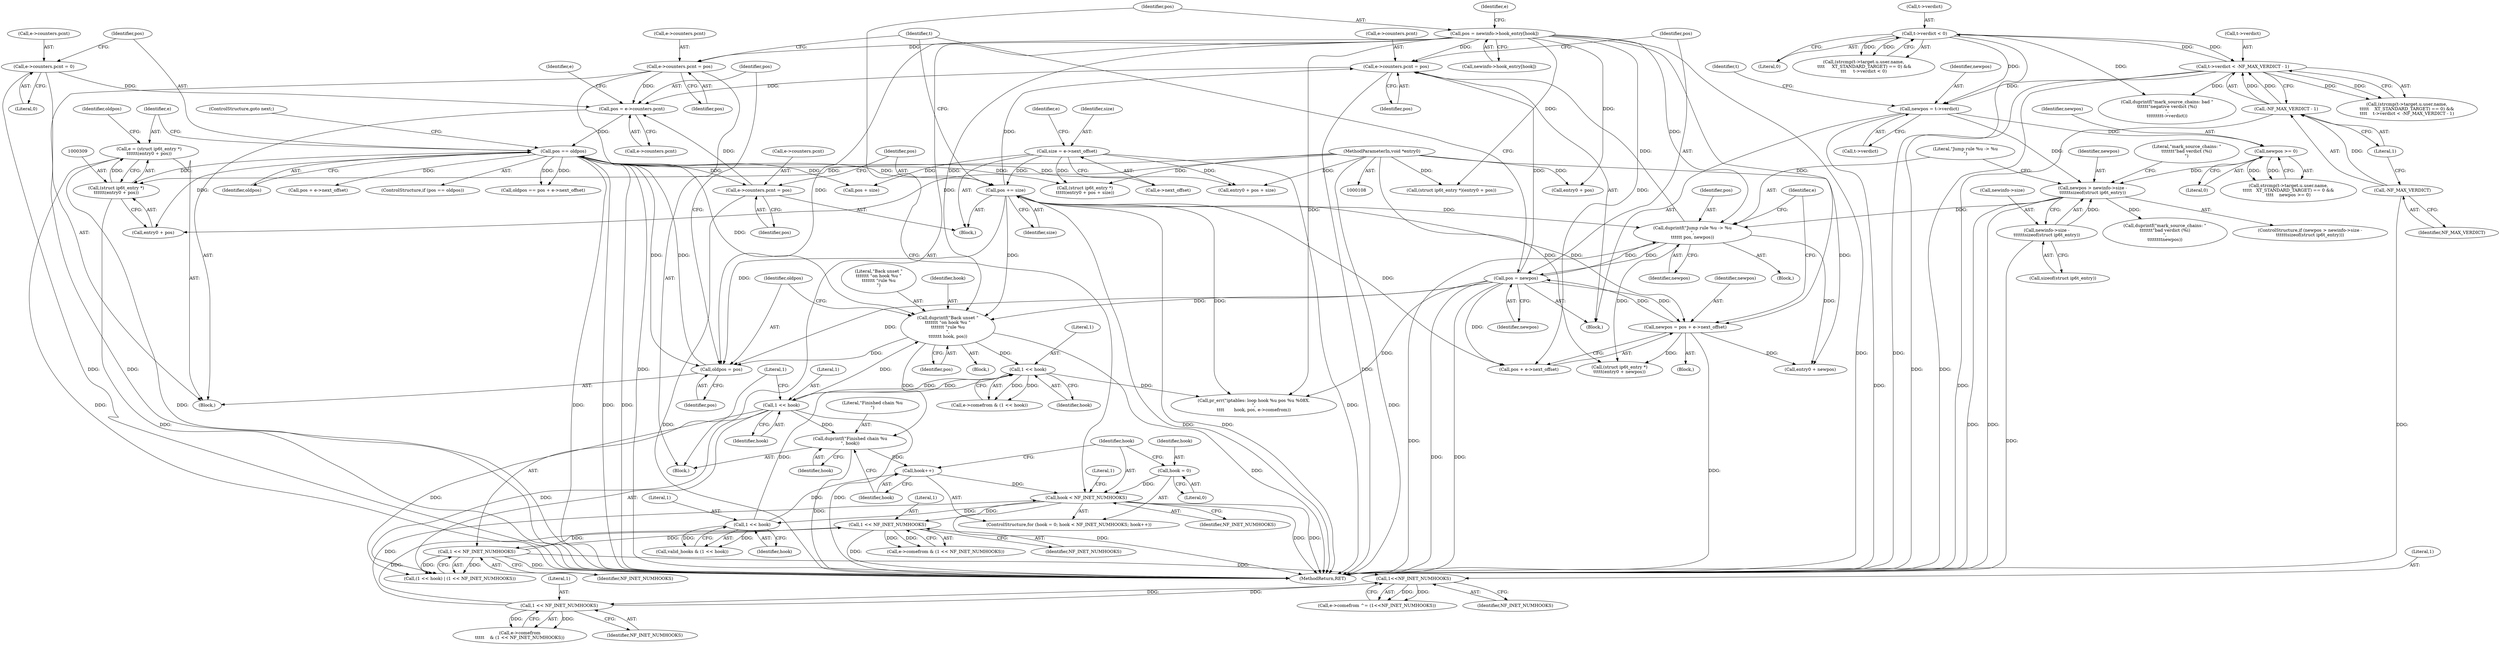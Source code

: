digraph "0_linux_54d83fc74aa9ec72794373cb47432c5f7fb1a309_11@integer" {
"1000306" [label="(Call,e = (struct ip6t_entry *)\n\t\t\t\t\t\t(entry0 + pos))"];
"1000308" [label="(Call,(struct ip6t_entry *)\n\t\t\t\t\t\t(entry0 + pos))"];
"1000111" [label="(MethodParameterIn,void *entry0)"];
"1000302" [label="(Call,pos == oldpos)"];
"1000287" [label="(Call,pos = e->counters.pcnt)"];
"1000406" [label="(Call,e->counters.pcnt = pos)"];
"1000386" [label="(Call,duprintf(\"Jump rule %u -> %u\n\",\n\t\t\t\t\t\t pos, newpos))"];
"1000413" [label="(Call,pos = newpos)"];
"1000392" [label="(Call,newpos = pos + e->next_offset)"];
"1000341" [label="(Call,pos += size)"];
"1000320" [label="(Call,size = e->next_offset)"];
"1000125" [label="(Call,pos = newinfo->hook_entry[hook])"];
"1000372" [label="(Call,newpos > newinfo->size -\n\t\t\t\t\t\tsizeof(struct ip6t_entry))"];
"1000367" [label="(Call,newpos >= 0)"];
"1000347" [label="(Call,newpos = t->verdict)"];
"1000222" [label="(Call,t->verdict < 0)"];
"1000246" [label="(Call,t->verdict < -NF_MAX_VERDICT - 1)"];
"1000250" [label="(Call,-NF_MAX_VERDICT - 1)"];
"1000251" [label="(Call,-NF_MAX_VERDICT)"];
"1000374" [label="(Call,newinfo->size -\n\t\t\t\t\t\tsizeof(struct ip6t_entry))"];
"1000148" [label="(Call,e->counters.pcnt = pos)"];
"1000294" [label="(Call,e->counters.pcnt = 0)"];
"1000334" [label="(Call,e->counters.pcnt = pos)"];
"1000284" [label="(Call,oldpos = pos)"];
"1000280" [label="(Call,duprintf(\"Back unset \"\n\t\t\t\t\t\t\t \"on hook %u \"\n\t\t\t\t\t\t\t \"rule %u\n\",\n\t\t\t\t\t\t\t hook, pos))"];
"1000197" [label="(Call,1 << hook)"];
"1000171" [label="(Call,1 << hook)"];
"1000144" [label="(Call,1 << hook)"];
"1000118" [label="(Call,hook < NF_INET_NUMHOOKS)"];
"1000121" [label="(Call,hook++)"];
"1000417" [label="(Call,duprintf(\"Finished chain %u\n\", hook))"];
"1000115" [label="(Call,hook = 0)"];
"1000276" [label="(Call,1 << NF_INET_NUMHOOKS)"];
"1000268" [label="(Call,1<<NF_INET_NUMHOOKS)"];
"1000200" [label="(Call,1 << NF_INET_NUMHOOKS)"];
"1000179" [label="(Call,1 << NF_INET_NUMHOOKS)"];
"1000123" [label="(Block,)"];
"1000167" [label="(Call,e->comefrom & (1 << hook))"];
"1000183" [label="(Call,pr_err(\"iptables: loop hook %u pos %u %08X.\n\",\n\t\t\t\t       hook, pos, e->comefrom))"];
"1000173" [label="(Identifier,hook)"];
"1000179" [label="(Call,1 << NF_INET_NUMHOOKS)"];
"1000223" [label="(Call,t->verdict)"];
"1000137" [label="(Call,entry0 + pos)"];
"1000159" [label="(Identifier,t)"];
"1000307" [label="(Identifier,e)"];
"1000343" [label="(Identifier,size)"];
"1000340" [label="(Identifier,pos)"];
"1000302" [label="(Call,pos == oldpos)"];
"1000272" [label="(Call,e->comefrom\n\t\t\t\t\t    & (1 << NF_INET_NUMHOOKS))"];
"1000378" [label="(Call,sizeof(struct ip6t_entry))"];
"1000345" [label="(Block,)"];
"1000196" [label="(Call,(1 << hook) | (1 << NF_INET_NUMHOOKS))"];
"1000417" [label="(Call,duprintf(\"Finished chain %u\n\", hook))"];
"1000400" [label="(Identifier,e)"];
"1000304" [label="(Identifier,oldpos)"];
"1000407" [label="(Call,e->counters.pcnt)"];
"1000287" [label="(Call,pos = e->counters.pcnt)"];
"1000334" [label="(Call,e->counters.pcnt = pos)"];
"1000371" [label="(ControlStructure,if (newpos > newinfo->size -\n\t\t\t\t\t\tsizeof(struct ip6t_entry)))"];
"1000406" [label="(Call,e->counters.pcnt = pos)"];
"1000144" [label="(Call,1 << hook)"];
"1000348" [label="(Identifier,newpos)"];
"1000373" [label="(Identifier,newpos)"];
"1000335" [label="(Call,e->counters.pcnt)"];
"1000268" [label="(Call,1<<NF_INET_NUMHOOKS)"];
"1000263" [label="(Block,)"];
"1000199" [label="(Identifier,hook)"];
"1000306" [label="(Call,e = (struct ip6t_entry *)\n\t\t\t\t\t\t(entry0 + pos))"];
"1000393" [label="(Identifier,newpos)"];
"1000280" [label="(Call,duprintf(\"Back unset \"\n\t\t\t\t\t\t\t \"on hook %u \"\n\t\t\t\t\t\t\t \"rule %u\n\",\n\t\t\t\t\t\t\t hook, pos))"];
"1000288" [label="(Identifier,pos)"];
"1000281" [label="(Literal,\"Back unset \"\n\t\t\t\t\t\t\t \"on hook %u \"\n\t\t\t\t\t\t\t \"rule %u\n\")"];
"1000413" [label="(Call,pos = newpos)"];
"1000226" [label="(Literal,0)"];
"1000391" [label="(Block,)"];
"1000117" [label="(Literal,0)"];
"1000276" [label="(Call,1 << NF_INET_NUMHOOKS)"];
"1000285" [label="(Identifier,oldpos)"];
"1000120" [label="(Identifier,NF_INET_NUMHOOKS)"];
"1000175" [label="(Call,e->comefrom & (1 << NF_INET_NUMHOOKS))"];
"1000171" [label="(Call,1 << hook)"];
"1000320" [label="(Call,size = e->next_offset)"];
"1000181" [label="(Identifier,NF_INET_NUMHOOKS)"];
"1000322" [label="(Call,e->next_offset)"];
"1000134" [label="(Identifier,e)"];
"1000247" [label="(Call,t->verdict)"];
"1000367" [label="(Call,newpos >= 0)"];
"1000126" [label="(Identifier,pos)"];
"1000421" [label="(Literal,1)"];
"1000342" [label="(Identifier,pos)"];
"1000250" [label="(Call,-NF_MAX_VERDICT - 1)"];
"1000394" [label="(Call,pos + e->next_offset)"];
"1000415" [label="(Identifier,newpos)"];
"1000202" [label="(Identifier,NF_INET_NUMHOOKS)"];
"1000305" [label="(ControlStructure,goto next;)"];
"1000403" [label="(Call,entry0 + newpos)"];
"1000381" [label="(Call,duprintf(\"mark_source_chains: \"\n\t\t\t\t\t\t\t\"bad verdict (%i)\n\",\n\t\t\t\t\t\t\t\tnewpos))"];
"1000382" [label="(Literal,\"mark_source_chains: \"\n\t\t\t\t\t\t\t\"bad verdict (%i)\n\")"];
"1000119" [label="(Identifier,hook)"];
"1000349" [label="(Call,t->verdict)"];
"1000314" [label="(Identifier,oldpos)"];
"1000295" [label="(Call,e->counters.pcnt)"];
"1000148" [label="(Call,e->counters.pcnt = pos)"];
"1000208" [label="(Call,(strcmp(t->target.u.user.name,\n \t\t\t\t     XT_STANDARD_TARGET) == 0) &&\n\t\t\t     t->verdict < 0)"];
"1000232" [label="(Call,(strcmp(t->target.u.user.name,\n\t\t\t\t\t    XT_STANDARD_TARGET) == 0) &&\n\t\t\t\t    t->verdict < -NF_MAX_VERDICT - 1)"];
"1000370" [label="(Block,)"];
"1000270" [label="(Identifier,NF_INET_NUMHOOKS)"];
"1000353" [label="(Call,strcmp(t->target.u.user.name,\n\t\t\t\t\t   XT_STANDARD_TARGET) == 0 &&\n\t\t\t\t    newpos >= 0)"];
"1000145" [label="(Literal,1)"];
"1000269" [label="(Literal,1)"];
"1000118" [label="(Call,hook < NF_INET_NUMHOOKS)"];
"1000308" [label="(Call,(struct ip6t_entry *)\n\t\t\t\t\t\t(entry0 + pos))"];
"1000374" [label="(Call,newinfo->size -\n\t\t\t\t\t\tsizeof(struct ip6t_entry))"];
"1000201" [label="(Literal,1)"];
"1000303" [label="(Identifier,pos)"];
"1000327" [label="(Call,(struct ip6t_entry *)\n\t\t\t\t\t(entry0 + pos + size))"];
"1000135" [label="(Call,(struct ip6t_entry *)(entry0 + pos))"];
"1000412" [label="(Identifier,pos)"];
"1000392" [label="(Call,newpos = pos + e->next_offset)"];
"1000114" [label="(ControlStructure,for (hook = 0; hook < NF_INET_NUMHOOKS; hook++))"];
"1000418" [label="(Literal,\"Finished chain %u\n\")"];
"1000154" [label="(Identifier,pos)"];
"1000122" [label="(Identifier,hook)"];
"1000347" [label="(Call,newpos = t->verdict)"];
"1000246" [label="(Call,t->verdict < -NF_MAX_VERDICT - 1)"];
"1000422" [label="(MethodReturn,RET)"];
"1000372" [label="(Call,newpos > newinfo->size -\n\t\t\t\t\t\tsizeof(struct ip6t_entry))"];
"1000388" [label="(Identifier,pos)"];
"1000253" [label="(Literal,1)"];
"1000277" [label="(Literal,1)"];
"1000264" [label="(Call,e->comefrom ^= (1<<NF_INET_NUMHOOKS))"];
"1000180" [label="(Literal,1)"];
"1000297" [label="(Identifier,e)"];
"1000146" [label="(Identifier,hook)"];
"1000116" [label="(Identifier,hook)"];
"1000360" [label="(Identifier,t)"];
"1000401" [label="(Call,(struct ip6t_entry *)\n\t\t\t\t\t(entry0 + newpos))"];
"1000289" [label="(Call,e->counters.pcnt)"];
"1000389" [label="(Identifier,newpos)"];
"1000315" [label="(Call,pos + e->next_offset)"];
"1000284" [label="(Call,oldpos = pos)"];
"1000310" [label="(Call,entry0 + pos)"];
"1000111" [label="(MethodParameterIn,void *entry0)"];
"1000301" [label="(ControlStructure,if (pos == oldpos))"];
"1000283" [label="(Identifier,pos)"];
"1000172" [label="(Literal,1)"];
"1000375" [label="(Call,newinfo->size)"];
"1000369" [label="(Literal,0)"];
"1000251" [label="(Call,-NF_MAX_VERDICT)"];
"1000313" [label="(Call,oldpos == pos + e->next_offset)"];
"1000198" [label="(Literal,1)"];
"1000326" [label="(Identifier,e)"];
"1000125" [label="(Call,pos = newinfo->hook_entry[hook])"];
"1000368" [label="(Identifier,newpos)"];
"1000255" [label="(Call,duprintf(\"mark_source_chains: bad \"\n\t\t\t\t\t\t\"negative verdict (%i)\n\",\n\t\t\t\t\t\t\t\tt->verdict))"];
"1000321" [label="(Identifier,size)"];
"1000121" [label="(Call,hook++)"];
"1000115" [label="(Call,hook = 0)"];
"1000386" [label="(Call,duprintf(\"Jump rule %u -> %u\n\",\n\t\t\t\t\t\t pos, newpos))"];
"1000127" [label="(Call,newinfo->hook_entry[hook])"];
"1000279" [label="(Block,)"];
"1000329" [label="(Call,entry0 + pos + size)"];
"1000414" [label="(Identifier,pos)"];
"1000222" [label="(Call,t->verdict < 0)"];
"1000200" [label="(Call,1 << NF_INET_NUMHOOKS)"];
"1000278" [label="(Identifier,NF_INET_NUMHOOKS)"];
"1000294" [label="(Call,e->counters.pcnt = 0)"];
"1000282" [label="(Identifier,hook)"];
"1000419" [label="(Identifier,hook)"];
"1000341" [label="(Call,pos += size)"];
"1000228" [label="(Block,)"];
"1000149" [label="(Call,e->counters.pcnt)"];
"1000331" [label="(Call,pos + size)"];
"1000252" [label="(Identifier,NF_MAX_VERDICT)"];
"1000387" [label="(Literal,\"Jump rule %u -> %u\n\")"];
"1000286" [label="(Identifier,pos)"];
"1000142" [label="(Call,valid_hooks & (1 << hook))"];
"1000300" [label="(Literal,0)"];
"1000197" [label="(Call,1 << hook)"];
"1000306" -> "1000263"  [label="AST: "];
"1000306" -> "1000308"  [label="CFG: "];
"1000307" -> "1000306"  [label="AST: "];
"1000308" -> "1000306"  [label="AST: "];
"1000314" -> "1000306"  [label="CFG: "];
"1000306" -> "1000422"  [label="DDG: "];
"1000306" -> "1000422"  [label="DDG: "];
"1000308" -> "1000306"  [label="DDG: "];
"1000308" -> "1000310"  [label="CFG: "];
"1000309" -> "1000308"  [label="AST: "];
"1000310" -> "1000308"  [label="AST: "];
"1000308" -> "1000422"  [label="DDG: "];
"1000111" -> "1000308"  [label="DDG: "];
"1000302" -> "1000308"  [label="DDG: "];
"1000111" -> "1000108"  [label="AST: "];
"1000111" -> "1000422"  [label="DDG: "];
"1000111" -> "1000135"  [label="DDG: "];
"1000111" -> "1000137"  [label="DDG: "];
"1000111" -> "1000310"  [label="DDG: "];
"1000111" -> "1000327"  [label="DDG: "];
"1000111" -> "1000329"  [label="DDG: "];
"1000111" -> "1000401"  [label="DDG: "];
"1000111" -> "1000403"  [label="DDG: "];
"1000302" -> "1000301"  [label="AST: "];
"1000302" -> "1000304"  [label="CFG: "];
"1000303" -> "1000302"  [label="AST: "];
"1000304" -> "1000302"  [label="AST: "];
"1000305" -> "1000302"  [label="CFG: "];
"1000307" -> "1000302"  [label="CFG: "];
"1000302" -> "1000422"  [label="DDG: "];
"1000302" -> "1000422"  [label="DDG: "];
"1000302" -> "1000422"  [label="DDG: "];
"1000302" -> "1000280"  [label="DDG: "];
"1000302" -> "1000284"  [label="DDG: "];
"1000287" -> "1000302"  [label="DDG: "];
"1000284" -> "1000302"  [label="DDG: "];
"1000302" -> "1000310"  [label="DDG: "];
"1000302" -> "1000313"  [label="DDG: "];
"1000302" -> "1000313"  [label="DDG: "];
"1000302" -> "1000315"  [label="DDG: "];
"1000302" -> "1000327"  [label="DDG: "];
"1000302" -> "1000329"  [label="DDG: "];
"1000302" -> "1000331"  [label="DDG: "];
"1000302" -> "1000334"  [label="DDG: "];
"1000302" -> "1000341"  [label="DDG: "];
"1000287" -> "1000263"  [label="AST: "];
"1000287" -> "1000289"  [label="CFG: "];
"1000288" -> "1000287"  [label="AST: "];
"1000289" -> "1000287"  [label="AST: "];
"1000297" -> "1000287"  [label="CFG: "];
"1000406" -> "1000287"  [label="DDG: "];
"1000148" -> "1000287"  [label="DDG: "];
"1000294" -> "1000287"  [label="DDG: "];
"1000334" -> "1000287"  [label="DDG: "];
"1000406" -> "1000345"  [label="AST: "];
"1000406" -> "1000412"  [label="CFG: "];
"1000407" -> "1000406"  [label="AST: "];
"1000412" -> "1000406"  [label="AST: "];
"1000414" -> "1000406"  [label="CFG: "];
"1000406" -> "1000422"  [label="DDG: "];
"1000386" -> "1000406"  [label="DDG: "];
"1000413" -> "1000406"  [label="DDG: "];
"1000341" -> "1000406"  [label="DDG: "];
"1000125" -> "1000406"  [label="DDG: "];
"1000386" -> "1000370"  [label="AST: "];
"1000386" -> "1000389"  [label="CFG: "];
"1000387" -> "1000386"  [label="AST: "];
"1000388" -> "1000386"  [label="AST: "];
"1000389" -> "1000386"  [label="AST: "];
"1000400" -> "1000386"  [label="CFG: "];
"1000386" -> "1000422"  [label="DDG: "];
"1000413" -> "1000386"  [label="DDG: "];
"1000341" -> "1000386"  [label="DDG: "];
"1000125" -> "1000386"  [label="DDG: "];
"1000372" -> "1000386"  [label="DDG: "];
"1000386" -> "1000401"  [label="DDG: "];
"1000386" -> "1000403"  [label="DDG: "];
"1000386" -> "1000413"  [label="DDG: "];
"1000413" -> "1000345"  [label="AST: "];
"1000413" -> "1000415"  [label="CFG: "];
"1000414" -> "1000413"  [label="AST: "];
"1000415" -> "1000413"  [label="AST: "];
"1000159" -> "1000413"  [label="CFG: "];
"1000413" -> "1000422"  [label="DDG: "];
"1000413" -> "1000422"  [label="DDG: "];
"1000413" -> "1000183"  [label="DDG: "];
"1000413" -> "1000280"  [label="DDG: "];
"1000413" -> "1000284"  [label="DDG: "];
"1000413" -> "1000392"  [label="DDG: "];
"1000413" -> "1000394"  [label="DDG: "];
"1000392" -> "1000413"  [label="DDG: "];
"1000392" -> "1000391"  [label="AST: "];
"1000392" -> "1000394"  [label="CFG: "];
"1000393" -> "1000392"  [label="AST: "];
"1000394" -> "1000392"  [label="AST: "];
"1000400" -> "1000392"  [label="CFG: "];
"1000392" -> "1000422"  [label="DDG: "];
"1000341" -> "1000392"  [label="DDG: "];
"1000125" -> "1000392"  [label="DDG: "];
"1000392" -> "1000401"  [label="DDG: "];
"1000392" -> "1000403"  [label="DDG: "];
"1000341" -> "1000228"  [label="AST: "];
"1000341" -> "1000343"  [label="CFG: "];
"1000342" -> "1000341"  [label="AST: "];
"1000343" -> "1000341"  [label="AST: "];
"1000159" -> "1000341"  [label="CFG: "];
"1000341" -> "1000422"  [label="DDG: "];
"1000341" -> "1000422"  [label="DDG: "];
"1000341" -> "1000183"  [label="DDG: "];
"1000341" -> "1000280"  [label="DDG: "];
"1000341" -> "1000284"  [label="DDG: "];
"1000320" -> "1000341"  [label="DDG: "];
"1000341" -> "1000394"  [label="DDG: "];
"1000320" -> "1000228"  [label="AST: "];
"1000320" -> "1000322"  [label="CFG: "];
"1000321" -> "1000320"  [label="AST: "];
"1000322" -> "1000320"  [label="AST: "];
"1000326" -> "1000320"  [label="CFG: "];
"1000320" -> "1000422"  [label="DDG: "];
"1000320" -> "1000327"  [label="DDG: "];
"1000320" -> "1000329"  [label="DDG: "];
"1000320" -> "1000331"  [label="DDG: "];
"1000125" -> "1000123"  [label="AST: "];
"1000125" -> "1000127"  [label="CFG: "];
"1000126" -> "1000125"  [label="AST: "];
"1000127" -> "1000125"  [label="AST: "];
"1000134" -> "1000125"  [label="CFG: "];
"1000125" -> "1000422"  [label="DDG: "];
"1000125" -> "1000135"  [label="DDG: "];
"1000125" -> "1000137"  [label="DDG: "];
"1000125" -> "1000148"  [label="DDG: "];
"1000125" -> "1000183"  [label="DDG: "];
"1000125" -> "1000280"  [label="DDG: "];
"1000125" -> "1000284"  [label="DDG: "];
"1000125" -> "1000394"  [label="DDG: "];
"1000372" -> "1000371"  [label="AST: "];
"1000372" -> "1000374"  [label="CFG: "];
"1000373" -> "1000372"  [label="AST: "];
"1000374" -> "1000372"  [label="AST: "];
"1000382" -> "1000372"  [label="CFG: "];
"1000387" -> "1000372"  [label="CFG: "];
"1000372" -> "1000422"  [label="DDG: "];
"1000372" -> "1000422"  [label="DDG: "];
"1000367" -> "1000372"  [label="DDG: "];
"1000347" -> "1000372"  [label="DDG: "];
"1000374" -> "1000372"  [label="DDG: "];
"1000372" -> "1000381"  [label="DDG: "];
"1000367" -> "1000353"  [label="AST: "];
"1000367" -> "1000369"  [label="CFG: "];
"1000368" -> "1000367"  [label="AST: "];
"1000369" -> "1000367"  [label="AST: "];
"1000353" -> "1000367"  [label="CFG: "];
"1000367" -> "1000353"  [label="DDG: "];
"1000367" -> "1000353"  [label="DDG: "];
"1000347" -> "1000367"  [label="DDG: "];
"1000347" -> "1000345"  [label="AST: "];
"1000347" -> "1000349"  [label="CFG: "];
"1000348" -> "1000347"  [label="AST: "];
"1000349" -> "1000347"  [label="AST: "];
"1000360" -> "1000347"  [label="CFG: "];
"1000347" -> "1000422"  [label="DDG: "];
"1000222" -> "1000347"  [label="DDG: "];
"1000246" -> "1000347"  [label="DDG: "];
"1000222" -> "1000208"  [label="AST: "];
"1000222" -> "1000226"  [label="CFG: "];
"1000223" -> "1000222"  [label="AST: "];
"1000226" -> "1000222"  [label="AST: "];
"1000208" -> "1000222"  [label="CFG: "];
"1000222" -> "1000422"  [label="DDG: "];
"1000222" -> "1000208"  [label="DDG: "];
"1000222" -> "1000208"  [label="DDG: "];
"1000246" -> "1000222"  [label="DDG: "];
"1000222" -> "1000246"  [label="DDG: "];
"1000222" -> "1000255"  [label="DDG: "];
"1000246" -> "1000232"  [label="AST: "];
"1000246" -> "1000250"  [label="CFG: "];
"1000247" -> "1000246"  [label="AST: "];
"1000250" -> "1000246"  [label="AST: "];
"1000232" -> "1000246"  [label="CFG: "];
"1000246" -> "1000422"  [label="DDG: "];
"1000246" -> "1000422"  [label="DDG: "];
"1000246" -> "1000232"  [label="DDG: "];
"1000246" -> "1000232"  [label="DDG: "];
"1000250" -> "1000246"  [label="DDG: "];
"1000250" -> "1000246"  [label="DDG: "];
"1000246" -> "1000255"  [label="DDG: "];
"1000250" -> "1000253"  [label="CFG: "];
"1000251" -> "1000250"  [label="AST: "];
"1000253" -> "1000250"  [label="AST: "];
"1000250" -> "1000422"  [label="DDG: "];
"1000251" -> "1000250"  [label="DDG: "];
"1000251" -> "1000252"  [label="CFG: "];
"1000252" -> "1000251"  [label="AST: "];
"1000253" -> "1000251"  [label="CFG: "];
"1000251" -> "1000422"  [label="DDG: "];
"1000374" -> "1000378"  [label="CFG: "];
"1000375" -> "1000374"  [label="AST: "];
"1000378" -> "1000374"  [label="AST: "];
"1000374" -> "1000422"  [label="DDG: "];
"1000148" -> "1000123"  [label="AST: "];
"1000148" -> "1000154"  [label="CFG: "];
"1000149" -> "1000148"  [label="AST: "];
"1000154" -> "1000148"  [label="AST: "];
"1000159" -> "1000148"  [label="CFG: "];
"1000148" -> "1000422"  [label="DDG: "];
"1000148" -> "1000422"  [label="DDG: "];
"1000294" -> "1000263"  [label="AST: "];
"1000294" -> "1000300"  [label="CFG: "];
"1000295" -> "1000294"  [label="AST: "];
"1000300" -> "1000294"  [label="AST: "];
"1000303" -> "1000294"  [label="CFG: "];
"1000294" -> "1000422"  [label="DDG: "];
"1000334" -> "1000228"  [label="AST: "];
"1000334" -> "1000340"  [label="CFG: "];
"1000335" -> "1000334"  [label="AST: "];
"1000340" -> "1000334"  [label="AST: "];
"1000342" -> "1000334"  [label="CFG: "];
"1000334" -> "1000422"  [label="DDG: "];
"1000284" -> "1000263"  [label="AST: "];
"1000284" -> "1000286"  [label="CFG: "];
"1000285" -> "1000284"  [label="AST: "];
"1000286" -> "1000284"  [label="AST: "];
"1000288" -> "1000284"  [label="CFG: "];
"1000280" -> "1000284"  [label="DDG: "];
"1000280" -> "1000279"  [label="AST: "];
"1000280" -> "1000283"  [label="CFG: "];
"1000281" -> "1000280"  [label="AST: "];
"1000282" -> "1000280"  [label="AST: "];
"1000283" -> "1000280"  [label="AST: "];
"1000285" -> "1000280"  [label="CFG: "];
"1000280" -> "1000422"  [label="DDG: "];
"1000280" -> "1000171"  [label="DDG: "];
"1000197" -> "1000280"  [label="DDG: "];
"1000280" -> "1000417"  [label="DDG: "];
"1000197" -> "1000196"  [label="AST: "];
"1000197" -> "1000199"  [label="CFG: "];
"1000198" -> "1000197"  [label="AST: "];
"1000199" -> "1000197"  [label="AST: "];
"1000201" -> "1000197"  [label="CFG: "];
"1000197" -> "1000422"  [label="DDG: "];
"1000197" -> "1000171"  [label="DDG: "];
"1000197" -> "1000196"  [label="DDG: "];
"1000197" -> "1000196"  [label="DDG: "];
"1000171" -> "1000197"  [label="DDG: "];
"1000197" -> "1000417"  [label="DDG: "];
"1000171" -> "1000167"  [label="AST: "];
"1000171" -> "1000173"  [label="CFG: "];
"1000172" -> "1000171"  [label="AST: "];
"1000173" -> "1000171"  [label="AST: "];
"1000167" -> "1000171"  [label="CFG: "];
"1000171" -> "1000167"  [label="DDG: "];
"1000171" -> "1000167"  [label="DDG: "];
"1000144" -> "1000171"  [label="DDG: "];
"1000171" -> "1000183"  [label="DDG: "];
"1000144" -> "1000142"  [label="AST: "];
"1000144" -> "1000146"  [label="CFG: "];
"1000145" -> "1000144"  [label="AST: "];
"1000146" -> "1000144"  [label="AST: "];
"1000142" -> "1000144"  [label="CFG: "];
"1000144" -> "1000121"  [label="DDG: "];
"1000144" -> "1000142"  [label="DDG: "];
"1000144" -> "1000142"  [label="DDG: "];
"1000118" -> "1000144"  [label="DDG: "];
"1000118" -> "1000114"  [label="AST: "];
"1000118" -> "1000120"  [label="CFG: "];
"1000119" -> "1000118"  [label="AST: "];
"1000120" -> "1000118"  [label="AST: "];
"1000126" -> "1000118"  [label="CFG: "];
"1000421" -> "1000118"  [label="CFG: "];
"1000118" -> "1000422"  [label="DDG: "];
"1000118" -> "1000422"  [label="DDG: "];
"1000118" -> "1000422"  [label="DDG: "];
"1000121" -> "1000118"  [label="DDG: "];
"1000115" -> "1000118"  [label="DDG: "];
"1000276" -> "1000118"  [label="DDG: "];
"1000118" -> "1000179"  [label="DDG: "];
"1000121" -> "1000114"  [label="AST: "];
"1000121" -> "1000122"  [label="CFG: "];
"1000122" -> "1000121"  [label="AST: "];
"1000119" -> "1000121"  [label="CFG: "];
"1000417" -> "1000121"  [label="DDG: "];
"1000417" -> "1000123"  [label="AST: "];
"1000417" -> "1000419"  [label="CFG: "];
"1000418" -> "1000417"  [label="AST: "];
"1000419" -> "1000417"  [label="AST: "];
"1000122" -> "1000417"  [label="CFG: "];
"1000417" -> "1000422"  [label="DDG: "];
"1000115" -> "1000114"  [label="AST: "];
"1000115" -> "1000117"  [label="CFG: "];
"1000116" -> "1000115"  [label="AST: "];
"1000117" -> "1000115"  [label="AST: "];
"1000119" -> "1000115"  [label="CFG: "];
"1000276" -> "1000272"  [label="AST: "];
"1000276" -> "1000278"  [label="CFG: "];
"1000277" -> "1000276"  [label="AST: "];
"1000278" -> "1000276"  [label="AST: "];
"1000272" -> "1000276"  [label="CFG: "];
"1000276" -> "1000179"  [label="DDG: "];
"1000276" -> "1000268"  [label="DDG: "];
"1000276" -> "1000272"  [label="DDG: "];
"1000276" -> "1000272"  [label="DDG: "];
"1000268" -> "1000276"  [label="DDG: "];
"1000268" -> "1000264"  [label="AST: "];
"1000268" -> "1000270"  [label="CFG: "];
"1000269" -> "1000268"  [label="AST: "];
"1000270" -> "1000268"  [label="AST: "];
"1000264" -> "1000268"  [label="CFG: "];
"1000268" -> "1000264"  [label="DDG: "];
"1000268" -> "1000264"  [label="DDG: "];
"1000200" -> "1000268"  [label="DDG: "];
"1000200" -> "1000196"  [label="AST: "];
"1000200" -> "1000202"  [label="CFG: "];
"1000201" -> "1000200"  [label="AST: "];
"1000202" -> "1000200"  [label="AST: "];
"1000196" -> "1000200"  [label="CFG: "];
"1000200" -> "1000422"  [label="DDG: "];
"1000200" -> "1000179"  [label="DDG: "];
"1000200" -> "1000196"  [label="DDG: "];
"1000200" -> "1000196"  [label="DDG: "];
"1000179" -> "1000200"  [label="DDG: "];
"1000179" -> "1000175"  [label="AST: "];
"1000179" -> "1000181"  [label="CFG: "];
"1000180" -> "1000179"  [label="AST: "];
"1000181" -> "1000179"  [label="AST: "];
"1000175" -> "1000179"  [label="CFG: "];
"1000179" -> "1000422"  [label="DDG: "];
"1000179" -> "1000175"  [label="DDG: "];
"1000179" -> "1000175"  [label="DDG: "];
}
